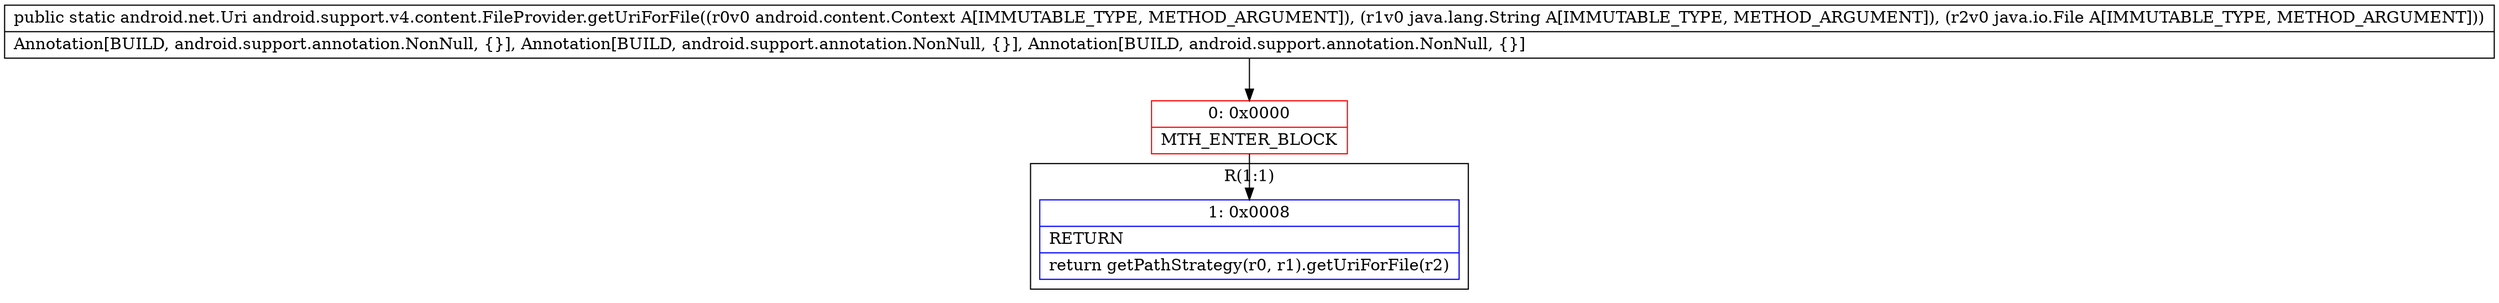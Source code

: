 digraph "CFG forandroid.support.v4.content.FileProvider.getUriForFile(Landroid\/content\/Context;Ljava\/lang\/String;Ljava\/io\/File;)Landroid\/net\/Uri;" {
subgraph cluster_Region_1284387870 {
label = "R(1:1)";
node [shape=record,color=blue];
Node_1 [shape=record,label="{1\:\ 0x0008|RETURN\l|return getPathStrategy(r0, r1).getUriForFile(r2)\l}"];
}
Node_0 [shape=record,color=red,label="{0\:\ 0x0000|MTH_ENTER_BLOCK\l}"];
MethodNode[shape=record,label="{public static android.net.Uri android.support.v4.content.FileProvider.getUriForFile((r0v0 android.content.Context A[IMMUTABLE_TYPE, METHOD_ARGUMENT]), (r1v0 java.lang.String A[IMMUTABLE_TYPE, METHOD_ARGUMENT]), (r2v0 java.io.File A[IMMUTABLE_TYPE, METHOD_ARGUMENT]))  | Annotation[BUILD, android.support.annotation.NonNull, \{\}], Annotation[BUILD, android.support.annotation.NonNull, \{\}], Annotation[BUILD, android.support.annotation.NonNull, \{\}]\l}"];
MethodNode -> Node_0;
Node_0 -> Node_1;
}

